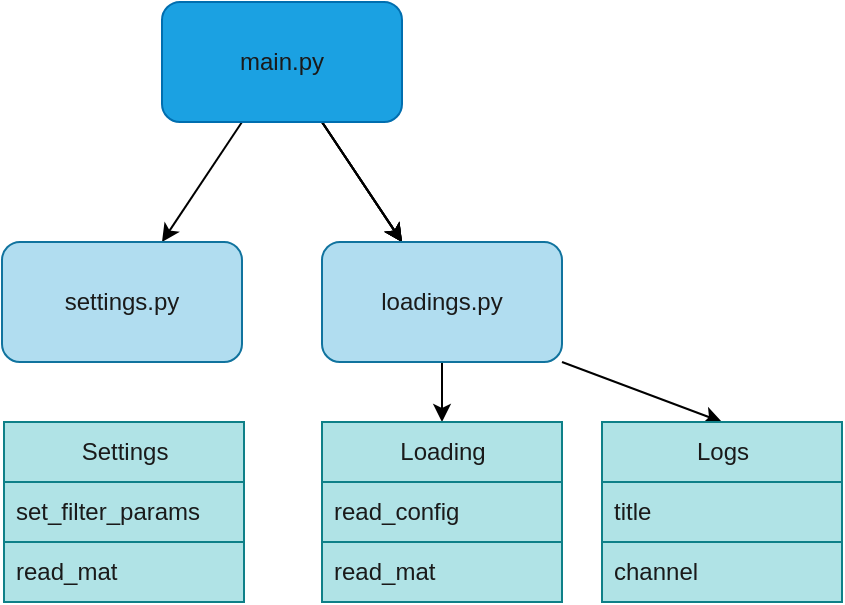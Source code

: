 <mxfile>
    <diagram id="C5RBs43oDa-KdzZeNtuy" name="Page-1">
        <mxGraphModel dx="878" dy="478" grid="1" gridSize="10" guides="1" tooltips="1" connect="1" arrows="1" fold="1" page="1" pageScale="1" pageWidth="827" pageHeight="1169" math="0" shadow="0">
            <root>
                <mxCell id="WIyWlLk6GJQsqaUBKTNV-0"/>
                <mxCell id="WIyWlLk6GJQsqaUBKTNV-1" parent="WIyWlLk6GJQsqaUBKTNV-0"/>
                <mxCell id="5" value="" style="edgeStyle=none;html=1;fontColor=#1A1A1A;" edge="1" parent="WIyWlLk6GJQsqaUBKTNV-1" source="1" target="4">
                    <mxGeometry relative="1" as="geometry"/>
                </mxCell>
                <mxCell id="6" value="" style="edgeStyle=none;html=1;fontColor=#1A1A1A;" edge="1" parent="WIyWlLk6GJQsqaUBKTNV-1" source="1" target="4">
                    <mxGeometry relative="1" as="geometry"/>
                </mxCell>
                <mxCell id="7" value="" style="edgeStyle=none;html=1;fontColor=#1A1A1A;" edge="1" parent="WIyWlLk6GJQsqaUBKTNV-1" source="1" target="4">
                    <mxGeometry relative="1" as="geometry"/>
                </mxCell>
                <mxCell id="8" value="" style="edgeStyle=none;html=1;fontColor=#1A1A1A;" edge="1" parent="WIyWlLk6GJQsqaUBKTNV-1" source="1" target="4">
                    <mxGeometry relative="1" as="geometry"/>
                </mxCell>
                <mxCell id="10" value="" style="edgeStyle=none;html=1;fontColor=#1A1A1A;" edge="1" parent="WIyWlLk6GJQsqaUBKTNV-1" source="1" target="9">
                    <mxGeometry relative="1" as="geometry"/>
                </mxCell>
                <mxCell id="1" value="main.py" style="rounded=1;whiteSpace=wrap;html=1;fillColor=#1ba1e2;fontColor=#1A1A1A;strokeColor=#006EAF;" vertex="1" parent="WIyWlLk6GJQsqaUBKTNV-1">
                    <mxGeometry x="340" y="40" width="120" height="60" as="geometry"/>
                </mxCell>
                <mxCell id="25" style="edgeStyle=none;html=1;exitX=0.5;exitY=1;exitDx=0;exitDy=0;entryX=0.5;entryY=0;entryDx=0;entryDy=0;fontColor=#1A1A1A;" edge="1" parent="WIyWlLk6GJQsqaUBKTNV-1" source="4" target="16">
                    <mxGeometry relative="1" as="geometry"/>
                </mxCell>
                <mxCell id="27" style="edgeStyle=none;html=1;exitX=1;exitY=1;exitDx=0;exitDy=0;entryX=0.5;entryY=0;entryDx=0;entryDy=0;fontColor=#1A1A1A;" edge="1" parent="WIyWlLk6GJQsqaUBKTNV-1" source="4" target="11">
                    <mxGeometry relative="1" as="geometry"/>
                </mxCell>
                <mxCell id="4" value="&lt;font&gt;loadings.py&lt;/font&gt;" style="rounded=1;whiteSpace=wrap;html=1;fillColor=#b1ddf0;strokeColor=#10739e;fontColor=#1A1A1A;" vertex="1" parent="WIyWlLk6GJQsqaUBKTNV-1">
                    <mxGeometry x="420" y="160" width="120" height="60" as="geometry"/>
                </mxCell>
                <mxCell id="9" value="settings.py" style="whiteSpace=wrap;html=1;rounded=1;fillColor=#b1ddf0;strokeColor=#10739e;fontColor=#1A1A1A;" vertex="1" parent="WIyWlLk6GJQsqaUBKTNV-1">
                    <mxGeometry x="260" y="160" width="120" height="60" as="geometry"/>
                </mxCell>
                <mxCell id="11" value="Logs" style="swimlane;fontStyle=0;childLayout=stackLayout;horizontal=1;startSize=30;horizontalStack=0;resizeParent=1;resizeParentMax=0;resizeLast=0;collapsible=1;marginBottom=0;html=1;fillColor=#b0e3e6;strokeColor=#0e8088;fontColor=#1A1A1A;" vertex="1" parent="WIyWlLk6GJQsqaUBKTNV-1">
                    <mxGeometry x="560" y="250" width="120" height="90" as="geometry"/>
                </mxCell>
                <mxCell id="12" value="title" style="text;strokeColor=#0e8088;fillColor=#b0e3e6;align=left;verticalAlign=middle;spacingLeft=4;spacingRight=4;overflow=hidden;points=[[0,0.5],[1,0.5]];portConstraint=eastwest;rotatable=0;html=1;fontColor=#1A1A1A;" vertex="1" parent="11">
                    <mxGeometry y="30" width="120" height="30" as="geometry"/>
                </mxCell>
                <mxCell id="13" value="channel" style="text;strokeColor=#0e8088;fillColor=#b0e3e6;align=left;verticalAlign=middle;spacingLeft=4;spacingRight=4;overflow=hidden;points=[[0,0.5],[1,0.5]];portConstraint=eastwest;rotatable=0;html=1;fontColor=#1A1A1A;" vertex="1" parent="11">
                    <mxGeometry y="60" width="120" height="30" as="geometry"/>
                </mxCell>
                <mxCell id="16" value="Loading" style="swimlane;fontStyle=0;childLayout=stackLayout;horizontal=1;startSize=30;horizontalStack=0;resizeParent=1;resizeParentMax=0;resizeLast=0;collapsible=1;marginBottom=0;html=1;fillColor=#b0e3e6;strokeColor=#0e8088;fontColor=#1A1A1A;" vertex="1" parent="WIyWlLk6GJQsqaUBKTNV-1">
                    <mxGeometry x="420" y="250" width="120" height="90" as="geometry"/>
                </mxCell>
                <mxCell id="17" value="read_config" style="text;strokeColor=#0e8088;fillColor=#b0e3e6;align=left;verticalAlign=middle;spacingLeft=4;spacingRight=4;overflow=hidden;points=[[0,0.5],[1,0.5]];portConstraint=eastwest;rotatable=0;html=1;fontColor=#1A1A1A;" vertex="1" parent="16">
                    <mxGeometry y="30" width="120" height="30" as="geometry"/>
                </mxCell>
                <mxCell id="18" value="read_mat" style="text;strokeColor=#0e8088;fillColor=#b0e3e6;align=left;verticalAlign=middle;spacingLeft=4;spacingRight=4;overflow=hidden;points=[[0,0.5],[1,0.5]];portConstraint=eastwest;rotatable=0;html=1;fontColor=#1A1A1A;" vertex="1" parent="16">
                    <mxGeometry y="60" width="120" height="30" as="geometry"/>
                </mxCell>
                <mxCell id="36" value="Settings" style="swimlane;fontStyle=0;childLayout=stackLayout;horizontal=1;startSize=30;horizontalStack=0;resizeParent=1;resizeParentMax=0;resizeLast=0;collapsible=1;marginBottom=0;html=1;fillColor=#b0e3e6;strokeColor=#0e8088;fontColor=#1A1A1A;" vertex="1" parent="WIyWlLk6GJQsqaUBKTNV-1">
                    <mxGeometry x="261" y="250" width="120" height="90" as="geometry"/>
                </mxCell>
                <mxCell id="37" value="set_filter_params" style="text;strokeColor=#0e8088;fillColor=#b0e3e6;align=left;verticalAlign=middle;spacingLeft=4;spacingRight=4;overflow=hidden;points=[[0,0.5],[1,0.5]];portConstraint=eastwest;rotatable=0;html=1;fontColor=#1A1A1A;" vertex="1" parent="36">
                    <mxGeometry y="30" width="120" height="30" as="geometry"/>
                </mxCell>
                <mxCell id="38" value="read_mat" style="text;strokeColor=#0e8088;fillColor=#b0e3e6;align=left;verticalAlign=middle;spacingLeft=4;spacingRight=4;overflow=hidden;points=[[0,0.5],[1,0.5]];portConstraint=eastwest;rotatable=0;html=1;fontColor=#1A1A1A;" vertex="1" parent="36">
                    <mxGeometry y="60" width="120" height="30" as="geometry"/>
                </mxCell>
            </root>
        </mxGraphModel>
    </diagram>
</mxfile>